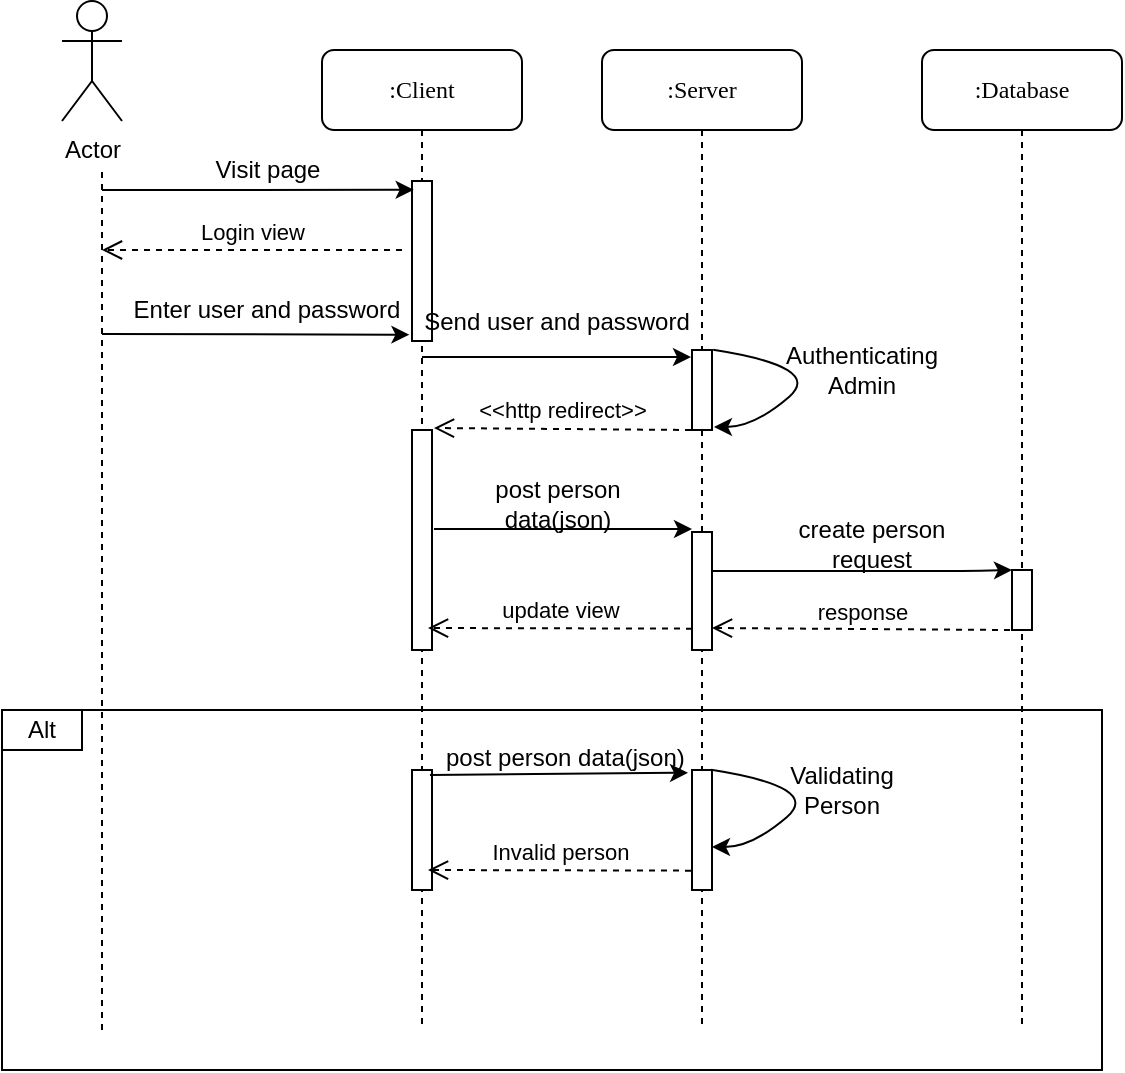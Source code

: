 <mxfile version="12.2.0" type="device" pages="1"><diagram name="Page-1" id="13e1069c-82ec-6db2-03f1-153e76fe0fe0"><mxGraphModel dx="712" dy="372" grid="1" gridSize="10" guides="1" tooltips="1" connect="1" arrows="1" fold="1" page="1" pageScale="1" pageWidth="1100" pageHeight="850" background="#ffffff" math="0" shadow="0"><root><mxCell id="0"/><mxCell id="1" parent="0"/><mxCell id="7baba1c4bc27f4b0-2" value=":Server" style="shape=umlLifeline;perimeter=lifelinePerimeter;whiteSpace=wrap;html=1;container=1;collapsible=0;recursiveResize=0;outlineConnect=0;rounded=1;shadow=0;comic=0;labelBackgroundColor=none;strokeColor=#000000;strokeWidth=1;fillColor=#FFFFFF;fontFamily=Verdana;fontSize=12;fontColor=#000000;align=center;" parent="1" vertex="1"><mxGeometry x="410" y="80" width="100" height="490" as="geometry"/></mxCell><mxCell id="7baba1c4bc27f4b0-10" value="" style="html=1;points=[];perimeter=orthogonalPerimeter;rounded=0;shadow=0;comic=0;labelBackgroundColor=none;strokeColor=#000000;strokeWidth=1;fillColor=#FFFFFF;fontFamily=Verdana;fontSize=12;fontColor=#000000;align=center;" parent="7baba1c4bc27f4b0-2" vertex="1"><mxGeometry x="45" y="241" width="10" height="59" as="geometry"/></mxCell><mxCell id="-IdEH_NhdrQ5QbXYFRUk-11" value="" style="html=1;points=[];perimeter=orthogonalPerimeter;rounded=0;shadow=0;comic=0;labelBackgroundColor=none;strokeColor=#000000;strokeWidth=1;fillColor=#FFFFFF;fontFamily=Verdana;fontSize=12;fontColor=#000000;align=center;" vertex="1" parent="7baba1c4bc27f4b0-2"><mxGeometry x="45" y="150" width="10" height="40" as="geometry"/></mxCell><mxCell id="-IdEH_NhdrQ5QbXYFRUk-54" value="" style="html=1;points=[];perimeter=orthogonalPerimeter;rounded=0;shadow=0;comic=0;labelBackgroundColor=none;strokeColor=#000000;strokeWidth=1;fillColor=#FFFFFF;fontFamily=Verdana;fontSize=12;fontColor=#000000;align=center;" vertex="1" parent="7baba1c4bc27f4b0-2"><mxGeometry x="45" y="360" width="10" height="60" as="geometry"/></mxCell><mxCell id="7baba1c4bc27f4b0-3" value=":Database" style="shape=umlLifeline;perimeter=lifelinePerimeter;whiteSpace=wrap;html=1;container=1;collapsible=0;recursiveResize=0;outlineConnect=0;rounded=1;shadow=0;comic=0;labelBackgroundColor=none;strokeColor=#000000;strokeWidth=1;fillColor=#FFFFFF;fontFamily=Verdana;fontSize=12;fontColor=#000000;align=center;" parent="1" vertex="1"><mxGeometry x="570" y="80" width="100" height="490" as="geometry"/></mxCell><mxCell id="7baba1c4bc27f4b0-13" value="" style="html=1;points=[];perimeter=orthogonalPerimeter;rounded=0;shadow=0;comic=0;labelBackgroundColor=none;strokeColor=#000000;strokeWidth=1;fillColor=#FFFFFF;fontFamily=Verdana;fontSize=12;fontColor=#000000;align=center;" parent="7baba1c4bc27f4b0-3" vertex="1"><mxGeometry x="45" y="260" width="10" height="30" as="geometry"/></mxCell><mxCell id="7baba1c4bc27f4b0-8" value=":Client" style="shape=umlLifeline;perimeter=lifelinePerimeter;whiteSpace=wrap;html=1;container=1;collapsible=0;recursiveResize=0;outlineConnect=0;rounded=1;shadow=0;comic=0;labelBackgroundColor=none;strokeColor=#000000;strokeWidth=1;fillColor=#FFFFFF;fontFamily=Verdana;fontSize=12;fontColor=#000000;align=center;" parent="1" vertex="1"><mxGeometry x="270" y="80" width="100" height="490" as="geometry"/></mxCell><mxCell id="7baba1c4bc27f4b0-9" value="" style="html=1;points=[];perimeter=orthogonalPerimeter;rounded=0;shadow=0;comic=0;labelBackgroundColor=none;strokeColor=#000000;strokeWidth=1;fillColor=#FFFFFF;fontFamily=Verdana;fontSize=12;fontColor=#000000;align=center;" parent="7baba1c4bc27f4b0-8" vertex="1"><mxGeometry x="45" y="190" width="10" height="110" as="geometry"/></mxCell><mxCell id="-IdEH_NhdrQ5QbXYFRUk-32" value="" style="html=1;points=[];perimeter=orthogonalPerimeter;rounded=0;shadow=0;comic=0;labelBackgroundColor=none;strokeColor=#000000;strokeWidth=1;fillColor=#FFFFFF;fontFamily=Verdana;fontSize=12;fontColor=#000000;align=center;" vertex="1" parent="7baba1c4bc27f4b0-8"><mxGeometry x="45" y="65.5" width="10" height="80" as="geometry"/></mxCell><mxCell id="-IdEH_NhdrQ5QbXYFRUk-53" value="" style="html=1;points=[];perimeter=orthogonalPerimeter;rounded=0;shadow=0;comic=0;labelBackgroundColor=none;strokeColor=#000000;strokeWidth=1;fillColor=#FFFFFF;fontFamily=Verdana;fontSize=12;fontColor=#000000;align=center;" vertex="1" parent="7baba1c4bc27f4b0-8"><mxGeometry x="45" y="360" width="10" height="60" as="geometry"/></mxCell><mxCell id="-IdEH_NhdrQ5QbXYFRUk-8" value="" style="endArrow=classic;html=1;" edge="1" parent="1"><mxGeometry width="50" height="50" relative="1" as="geometry"><mxPoint x="465" y="340.5" as="sourcePoint"/><mxPoint x="615" y="340" as="targetPoint"/><Array as="points"><mxPoint x="590" y="340.5"/></Array></mxGeometry></mxCell><mxCell id="-IdEH_NhdrQ5QbXYFRUk-9" value="create person request" style="text;html=1;strokeColor=none;fillColor=none;align=center;verticalAlign=middle;whiteSpace=wrap;rounded=0;" vertex="1" parent="1"><mxGeometry x="490" y="317" width="110" height="20" as="geometry"/></mxCell><mxCell id="-IdEH_NhdrQ5QbXYFRUk-14" value="" style="curved=1;endArrow=classic;html=1;exitX=0.961;exitY=0.004;exitDx=0;exitDy=0;exitPerimeter=0;" edge="1" parent="1"><mxGeometry width="50" height="50" relative="1" as="geometry"><mxPoint x="465.61" y="229.9" as="sourcePoint"/><mxPoint x="466.0" y="268.5" as="targetPoint"/><Array as="points"><mxPoint x="521" y="238.5"/><mxPoint x="486" y="268.5"/></Array></mxGeometry></mxCell><mxCell id="-IdEH_NhdrQ5QbXYFRUk-16" value="&lt;div&gt;Authenticating&lt;/div&gt;&lt;div&gt;Admin&lt;br&gt;&lt;/div&gt;" style="text;html=1;strokeColor=none;fillColor=none;align=center;verticalAlign=middle;whiteSpace=wrap;rounded=0;" vertex="1" parent="1"><mxGeometry x="520" y="230" width="40" height="20" as="geometry"/></mxCell><mxCell id="-IdEH_NhdrQ5QbXYFRUk-21" value="Login view" style="html=1;verticalAlign=bottom;endArrow=open;dashed=1;endSize=8;" edge="1" parent="1"><mxGeometry relative="1" as="geometry"><mxPoint x="310" y="180" as="sourcePoint"/><mxPoint x="160" y="180" as="targetPoint"/></mxGeometry></mxCell><mxCell id="-IdEH_NhdrQ5QbXYFRUk-22" value="Actor" style="shape=umlActor;verticalLabelPosition=bottom;labelBackgroundColor=#ffffff;verticalAlign=top;html=1;outlineConnect=0;" vertex="1" parent="1"><mxGeometry x="140" y="55.5" width="30" height="60" as="geometry"/></mxCell><mxCell id="-IdEH_NhdrQ5QbXYFRUk-23" value="" style="endArrow=none;dashed=1;html=1;" edge="1" parent="1"><mxGeometry width="50" height="50" relative="1" as="geometry"><mxPoint x="160" y="570" as="sourcePoint"/><mxPoint x="160" y="140" as="targetPoint"/></mxGeometry></mxCell><mxCell id="-IdEH_NhdrQ5QbXYFRUk-25" value="" style="endArrow=classic;html=1;entryX=0.083;entryY=0.055;entryDx=0;entryDy=0;entryPerimeter=0;" edge="1" parent="1" target="-IdEH_NhdrQ5QbXYFRUk-32"><mxGeometry width="50" height="50" relative="1" as="geometry"><mxPoint x="160" y="150" as="sourcePoint"/><mxPoint x="310" y="150" as="targetPoint"/></mxGeometry></mxCell><mxCell id="-IdEH_NhdrQ5QbXYFRUk-27" value="Visit page" style="text;html=1;strokeColor=none;fillColor=none;align=center;verticalAlign=middle;whiteSpace=wrap;rounded=0;" vertex="1" parent="1"><mxGeometry x="207.5" y="130" width="70" height="20" as="geometry"/></mxCell><mxCell id="-IdEH_NhdrQ5QbXYFRUk-28" value="" style="endArrow=classic;html=1;entryX=0.991;entryY=1.117;entryDx=0;entryDy=0;entryPerimeter=0;" edge="1" parent="1" target="-IdEH_NhdrQ5QbXYFRUk-29"><mxGeometry width="50" height="50" relative="1" as="geometry"><mxPoint x="160" y="222" as="sourcePoint"/><mxPoint x="319.5" y="220" as="targetPoint"/></mxGeometry></mxCell><mxCell id="-IdEH_NhdrQ5QbXYFRUk-29" value="Enter user and password" style="text;html=1;strokeColor=none;fillColor=none;align=center;verticalAlign=middle;whiteSpace=wrap;rounded=0;" vertex="1" parent="1"><mxGeometry x="170" y="200" width="145" height="20" as="geometry"/></mxCell><mxCell id="-IdEH_NhdrQ5QbXYFRUk-30" value="" style="endArrow=classic;html=1;" edge="1" parent="1" source="7baba1c4bc27f4b0-8"><mxGeometry width="50" height="50" relative="1" as="geometry"><mxPoint x="334.5" y="233.5" as="sourcePoint"/><mxPoint x="454.5" y="233.5" as="targetPoint"/></mxGeometry></mxCell><mxCell id="-IdEH_NhdrQ5QbXYFRUk-31" value="Send user and password" style="text;html=1;strokeColor=none;fillColor=none;align=center;verticalAlign=middle;whiteSpace=wrap;rounded=0;" vertex="1" parent="1"><mxGeometry x="319.5" y="205.5" width="135" height="20" as="geometry"/></mxCell><mxCell id="-IdEH_NhdrQ5QbXYFRUk-35" value="&amp;lt;&amp;lt;http redirect&amp;gt;&amp;gt;" style="html=1;verticalAlign=bottom;endArrow=open;dashed=1;endSize=8;" edge="1" parent="1"><mxGeometry relative="1" as="geometry"><mxPoint x="454.5" y="270" as="sourcePoint"/><mxPoint x="326" y="269" as="targetPoint"/></mxGeometry></mxCell><mxCell id="-IdEH_NhdrQ5QbXYFRUk-39" value="" style="endArrow=classic;html=1;" edge="1" parent="1"><mxGeometry width="50" height="50" relative="1" as="geometry"><mxPoint x="326" y="319.5" as="sourcePoint"/><mxPoint x="455" y="319.5" as="targetPoint"/></mxGeometry></mxCell><mxCell id="-IdEH_NhdrQ5QbXYFRUk-41" value="post person data(json)" style="text;html=1;strokeColor=none;fillColor=none;align=center;verticalAlign=middle;whiteSpace=wrap;rounded=0;" vertex="1" parent="1"><mxGeometry x="332.5" y="297" width="110" height="20" as="geometry"/></mxCell><mxCell id="-IdEH_NhdrQ5QbXYFRUk-44" value="response" style="html=1;verticalAlign=bottom;endArrow=open;dashed=1;endSize=8;" edge="1" parent="1"><mxGeometry relative="1" as="geometry"><mxPoint x="614" y="370" as="sourcePoint"/><mxPoint x="465" y="369" as="targetPoint"/></mxGeometry></mxCell><mxCell id="-IdEH_NhdrQ5QbXYFRUk-45" value="update view" style="html=1;verticalAlign=bottom;endArrow=open;dashed=1;endSize=8;exitX=0;exitY=0.819;exitDx=0;exitDy=0;exitPerimeter=0;" edge="1" parent="1" source="7baba1c4bc27f4b0-10"><mxGeometry relative="1" as="geometry"><mxPoint x="450" y="369" as="sourcePoint"/><mxPoint x="323" y="369" as="targetPoint"/></mxGeometry></mxCell><mxCell id="-IdEH_NhdrQ5QbXYFRUk-49" value="" style="rounded=0;whiteSpace=wrap;html=1;fillColor=none;" vertex="1" parent="1"><mxGeometry x="110" y="410" width="40" height="20" as="geometry"/></mxCell><mxCell id="-IdEH_NhdrQ5QbXYFRUk-50" value="Alt" style="text;html=1;strokeColor=none;fillColor=none;align=center;verticalAlign=middle;whiteSpace=wrap;rounded=0;" vertex="1" parent="1"><mxGeometry x="110" y="410" width="40" height="20" as="geometry"/></mxCell><mxCell id="-IdEH_NhdrQ5QbXYFRUk-55" value="" style="endArrow=classic;html=1;entryX=-0.2;entryY=0.023;entryDx=0;entryDy=0;entryPerimeter=0;" edge="1" parent="1" target="-IdEH_NhdrQ5QbXYFRUk-54"><mxGeometry width="50" height="50" relative="1" as="geometry"><mxPoint x="324" y="442.5" as="sourcePoint"/><mxPoint x="374" y="392.5" as="targetPoint"/></mxGeometry></mxCell><mxCell id="-IdEH_NhdrQ5QbXYFRUk-56" value="post person data(json)" style="text;html=1;" vertex="1" parent="1"><mxGeometry x="330" y="420" width="150" height="30" as="geometry"/></mxCell><mxCell id="-IdEH_NhdrQ5QbXYFRUk-57" value="" style="curved=1;endArrow=classic;html=1;exitX=0.961;exitY=0.004;exitDx=0;exitDy=0;exitPerimeter=0;" edge="1" parent="1"><mxGeometry width="50" height="50" relative="1" as="geometry"><mxPoint x="464.61" y="439.9" as="sourcePoint"/><mxPoint x="465" y="478.5" as="targetPoint"/><Array as="points"><mxPoint x="520" y="448.5"/><mxPoint x="485" y="478.5"/></Array></mxGeometry></mxCell><mxCell id="-IdEH_NhdrQ5QbXYFRUk-58" value="&lt;div&gt;Validating&lt;/div&gt;&lt;div&gt;Person&lt;br&gt;&lt;/div&gt;" style="text;html=1;strokeColor=none;fillColor=none;align=center;verticalAlign=middle;whiteSpace=wrap;rounded=0;" vertex="1" parent="1"><mxGeometry x="510" y="440" width="40" height="20" as="geometry"/></mxCell><mxCell id="-IdEH_NhdrQ5QbXYFRUk-60" value="Invalid person" style="html=1;verticalAlign=bottom;endArrow=open;dashed=1;endSize=8;exitX=0;exitY=0.819;exitDx=0;exitDy=0;exitPerimeter=0;" edge="1" parent="1"><mxGeometry relative="1" as="geometry"><mxPoint x="454.5" y="490.321" as="sourcePoint"/><mxPoint x="323" y="490" as="targetPoint"/></mxGeometry></mxCell><mxCell id="-IdEH_NhdrQ5QbXYFRUk-61" value="" style="rounded=0;whiteSpace=wrap;html=1;fillColor=none;" vertex="1" parent="1"><mxGeometry x="110" y="410" width="550" height="180" as="geometry"/></mxCell></root></mxGraphModel></diagram></mxfile>